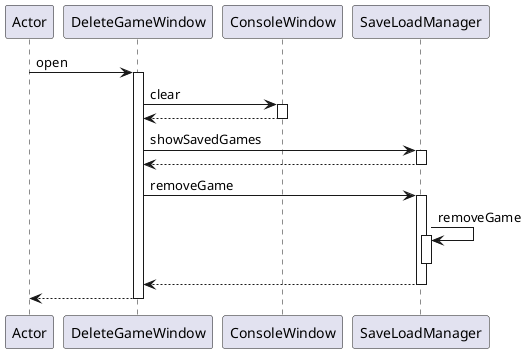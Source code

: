 @startuml
participant Actor
Actor -> DeleteGameWindow : open
activate DeleteGameWindow
DeleteGameWindow -> ConsoleWindow : clear
activate ConsoleWindow
ConsoleWindow --> DeleteGameWindow
deactivate ConsoleWindow
DeleteGameWindow -> SaveLoadManager : showSavedGames
activate SaveLoadManager
SaveLoadManager --> DeleteGameWindow
deactivate SaveLoadManager
DeleteGameWindow -> SaveLoadManager : removeGame
activate SaveLoadManager
SaveLoadManager -> SaveLoadManager : removeGame
activate SaveLoadManager
deactivate SaveLoadManager
SaveLoadManager --> DeleteGameWindow
deactivate SaveLoadManager
return
@enduml